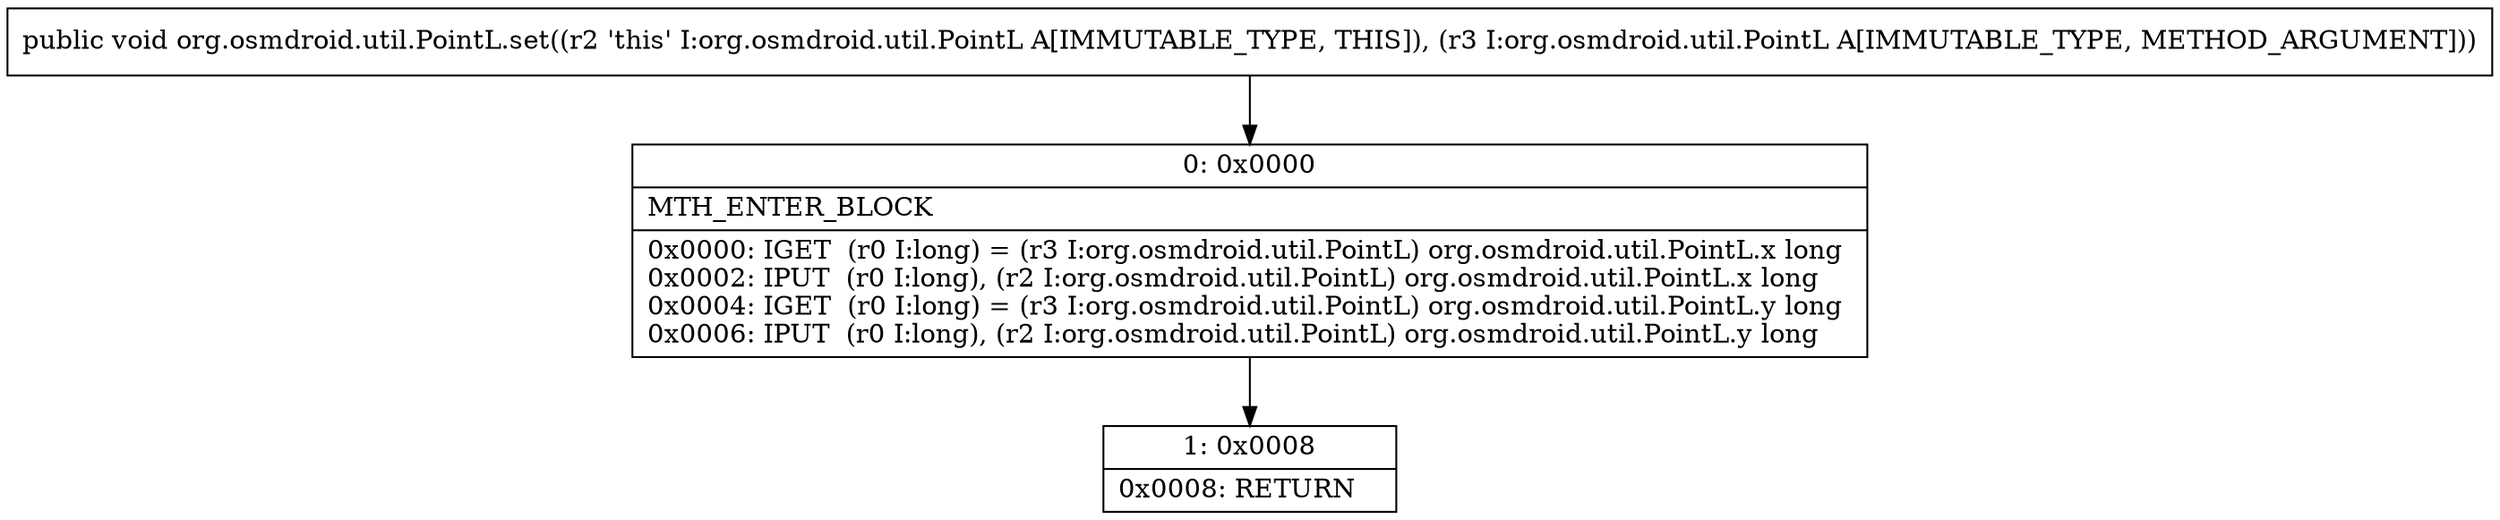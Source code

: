 digraph "CFG fororg.osmdroid.util.PointL.set(Lorg\/osmdroid\/util\/PointL;)V" {
Node_0 [shape=record,label="{0\:\ 0x0000|MTH_ENTER_BLOCK\l|0x0000: IGET  (r0 I:long) = (r3 I:org.osmdroid.util.PointL) org.osmdroid.util.PointL.x long \l0x0002: IPUT  (r0 I:long), (r2 I:org.osmdroid.util.PointL) org.osmdroid.util.PointL.x long \l0x0004: IGET  (r0 I:long) = (r3 I:org.osmdroid.util.PointL) org.osmdroid.util.PointL.y long \l0x0006: IPUT  (r0 I:long), (r2 I:org.osmdroid.util.PointL) org.osmdroid.util.PointL.y long \l}"];
Node_1 [shape=record,label="{1\:\ 0x0008|0x0008: RETURN   \l}"];
MethodNode[shape=record,label="{public void org.osmdroid.util.PointL.set((r2 'this' I:org.osmdroid.util.PointL A[IMMUTABLE_TYPE, THIS]), (r3 I:org.osmdroid.util.PointL A[IMMUTABLE_TYPE, METHOD_ARGUMENT])) }"];
MethodNode -> Node_0;
Node_0 -> Node_1;
}

